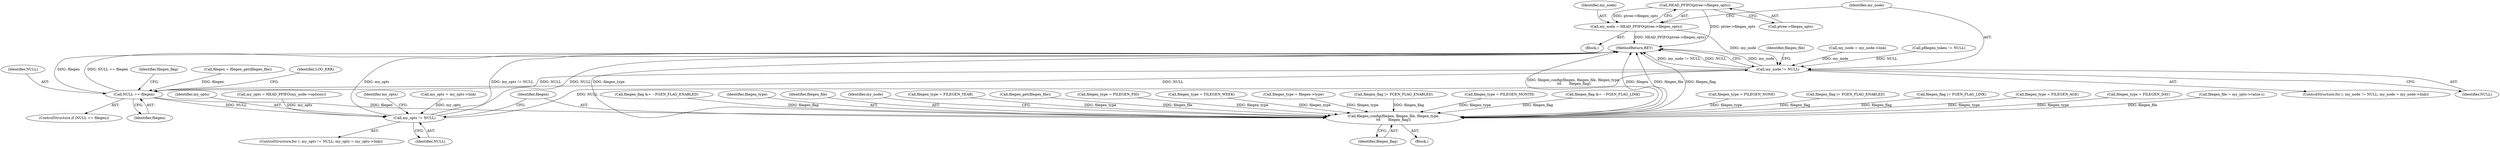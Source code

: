 digraph "0_ntp_52e977d79a0c4ace997e5c74af429844da2f27be@pointer" {
"1000182" [label="(Call,HEAD_PFIFO(ptree->filegen_opts))"];
"1000180" [label="(Call,my_node = HEAD_PFIFO(ptree->filegen_opts))"];
"1000187" [label="(Call,my_node != NULL)"];
"1000207" [label="(Call,NULL == filegen)"];
"1000236" [label="(Call,my_opts != NULL)"];
"1000356" [label="(Call,filegen_config(filegen, filegen_file, filegen_type,\n\t\t\t       filegen_flag))"];
"1000108" [label="(Block,)"];
"1000208" [label="(Identifier,NULL)"];
"1000251" [label="(Call,filegen_file = my_opts->value.s)"];
"1000331" [label="(Call,filegen_flag &= ~FGEN_FLAG_ENABLED)"];
"1000181" [label="(Identifier,my_node)"];
"1000237" [label="(Identifier,my_opts)"];
"1000359" [label="(Identifier,filegen_type)"];
"1000361" [label="(MethodReturn,RET)"];
"1000197" [label="(Identifier,filegen_file)"];
"1000358" [label="(Identifier,filegen_file)"];
"1000191" [label="(Identifier,my_node)"];
"1000297" [label="(Call,filegen_type = FILEGEN_YEAR)"];
"1000188" [label="(Identifier,my_node)"];
"1000183" [label="(Call,ptree->filegen_opts)"];
"1000207" [label="(Call,NULL == filegen)"];
"1000206" [label="(ControlStructure,if (NULL == filegen))"];
"1000180" [label="(Call,my_node = HEAD_PFIFO(ptree->filegen_opts))"];
"1000186" [label="(ControlStructure,for (; my_node != NULL; my_node = my_node->link))"];
"1000190" [label="(Call,my_node = my_node->link)"];
"1000187" [label="(Call,my_node != NULL)"];
"1000204" [label="(Call,filegen_get(filegen_file))"];
"1000277" [label="(Call,filegen_type = FILEGEN_PID)"];
"1000202" [label="(Call,filegen = filegen_get(filegen_file))"];
"1000360" [label="(Identifier,filegen_flag)"];
"1000287" [label="(Call,filegen_type = FILEGEN_WEEK)"];
"1000133" [label="(Call,pfilegen_token != NULL)"];
"1000235" [label="(ControlStructure,for (; my_opts != NULL; my_opts = my_opts->link))"];
"1000229" [label="(Call,my_opts = HEAD_PFIFO(my_node->options))"];
"1000209" [label="(Identifier,filegen)"];
"1000357" [label="(Identifier,filegen)"];
"1000221" [label="(Call,filegen_type = filegen->type)"];
"1000226" [label="(Call,filegen_flag |= FGEN_FLAG_ENABLED)"];
"1000292" [label="(Call,filegen_type = FILEGEN_MONTH)"];
"1000321" [label="(Call,filegen_flag &= ~FGEN_FLAG_LINK)"];
"1000272" [label="(Call,filegen_type = FILEGEN_NONE)"];
"1000238" [label="(Identifier,NULL)"];
"1000247" [label="(Identifier,my_opts)"];
"1000212" [label="(Identifier,LOG_ERR)"];
"1000356" [label="(Call,filegen_config(filegen, filegen_file, filegen_type,\n\t\t\t       filegen_flag))"];
"1000236" [label="(Call,my_opts != NULL)"];
"1000326" [label="(Call,filegen_flag |= FGEN_FLAG_ENABLED)"];
"1000316" [label="(Call,filegen_flag |= FGEN_FLAG_LINK)"];
"1000302" [label="(Call,filegen_type = FILEGEN_AGE)"];
"1000195" [label="(Block,)"];
"1000189" [label="(Identifier,NULL)"];
"1000217" [label="(Identifier,filegen_flag)"];
"1000239" [label="(Call,my_opts = my_opts->link)"];
"1000182" [label="(Call,HEAD_PFIFO(ptree->filegen_opts))"];
"1000282" [label="(Call,filegen_type = FILEGEN_DAY)"];
"1000182" -> "1000180"  [label="AST: "];
"1000182" -> "1000183"  [label="CFG: "];
"1000183" -> "1000182"  [label="AST: "];
"1000180" -> "1000182"  [label="CFG: "];
"1000182" -> "1000361"  [label="DDG: ptree->filegen_opts"];
"1000182" -> "1000180"  [label="DDG: ptree->filegen_opts"];
"1000180" -> "1000108"  [label="AST: "];
"1000181" -> "1000180"  [label="AST: "];
"1000188" -> "1000180"  [label="CFG: "];
"1000180" -> "1000361"  [label="DDG: HEAD_PFIFO(ptree->filegen_opts)"];
"1000180" -> "1000187"  [label="DDG: my_node"];
"1000187" -> "1000186"  [label="AST: "];
"1000187" -> "1000189"  [label="CFG: "];
"1000188" -> "1000187"  [label="AST: "];
"1000189" -> "1000187"  [label="AST: "];
"1000197" -> "1000187"  [label="CFG: "];
"1000361" -> "1000187"  [label="CFG: "];
"1000187" -> "1000361"  [label="DDG: my_node"];
"1000187" -> "1000361"  [label="DDG: my_node != NULL"];
"1000187" -> "1000361"  [label="DDG: NULL"];
"1000190" -> "1000187"  [label="DDG: my_node"];
"1000236" -> "1000187"  [label="DDG: NULL"];
"1000207" -> "1000187"  [label="DDG: NULL"];
"1000133" -> "1000187"  [label="DDG: NULL"];
"1000187" -> "1000207"  [label="DDG: NULL"];
"1000207" -> "1000206"  [label="AST: "];
"1000207" -> "1000209"  [label="CFG: "];
"1000208" -> "1000207"  [label="AST: "];
"1000209" -> "1000207"  [label="AST: "];
"1000212" -> "1000207"  [label="CFG: "];
"1000217" -> "1000207"  [label="CFG: "];
"1000207" -> "1000361"  [label="DDG: filegen"];
"1000207" -> "1000361"  [label="DDG: NULL == filegen"];
"1000202" -> "1000207"  [label="DDG: filegen"];
"1000207" -> "1000236"  [label="DDG: NULL"];
"1000207" -> "1000356"  [label="DDG: filegen"];
"1000236" -> "1000235"  [label="AST: "];
"1000236" -> "1000238"  [label="CFG: "];
"1000237" -> "1000236"  [label="AST: "];
"1000238" -> "1000236"  [label="AST: "];
"1000247" -> "1000236"  [label="CFG: "];
"1000357" -> "1000236"  [label="CFG: "];
"1000236" -> "1000361"  [label="DDG: my_opts"];
"1000236" -> "1000361"  [label="DDG: my_opts != NULL"];
"1000236" -> "1000361"  [label="DDG: NULL"];
"1000239" -> "1000236"  [label="DDG: my_opts"];
"1000229" -> "1000236"  [label="DDG: my_opts"];
"1000356" -> "1000195"  [label="AST: "];
"1000356" -> "1000360"  [label="CFG: "];
"1000357" -> "1000356"  [label="AST: "];
"1000358" -> "1000356"  [label="AST: "];
"1000359" -> "1000356"  [label="AST: "];
"1000360" -> "1000356"  [label="AST: "];
"1000191" -> "1000356"  [label="CFG: "];
"1000356" -> "1000361"  [label="DDG: filegen_config(filegen, filegen_file, filegen_type,\n\t\t\t       filegen_flag)"];
"1000356" -> "1000361"  [label="DDG: filegen"];
"1000356" -> "1000361"  [label="DDG: filegen_file"];
"1000356" -> "1000361"  [label="DDG: filegen_flag"];
"1000356" -> "1000361"  [label="DDG: filegen_type"];
"1000251" -> "1000356"  [label="DDG: filegen_file"];
"1000204" -> "1000356"  [label="DDG: filegen_file"];
"1000297" -> "1000356"  [label="DDG: filegen_type"];
"1000292" -> "1000356"  [label="DDG: filegen_type"];
"1000302" -> "1000356"  [label="DDG: filegen_type"];
"1000221" -> "1000356"  [label="DDG: filegen_type"];
"1000277" -> "1000356"  [label="DDG: filegen_type"];
"1000272" -> "1000356"  [label="DDG: filegen_type"];
"1000287" -> "1000356"  [label="DDG: filegen_type"];
"1000282" -> "1000356"  [label="DDG: filegen_type"];
"1000226" -> "1000356"  [label="DDG: filegen_flag"];
"1000331" -> "1000356"  [label="DDG: filegen_flag"];
"1000321" -> "1000356"  [label="DDG: filegen_flag"];
"1000326" -> "1000356"  [label="DDG: filegen_flag"];
"1000316" -> "1000356"  [label="DDG: filegen_flag"];
}
